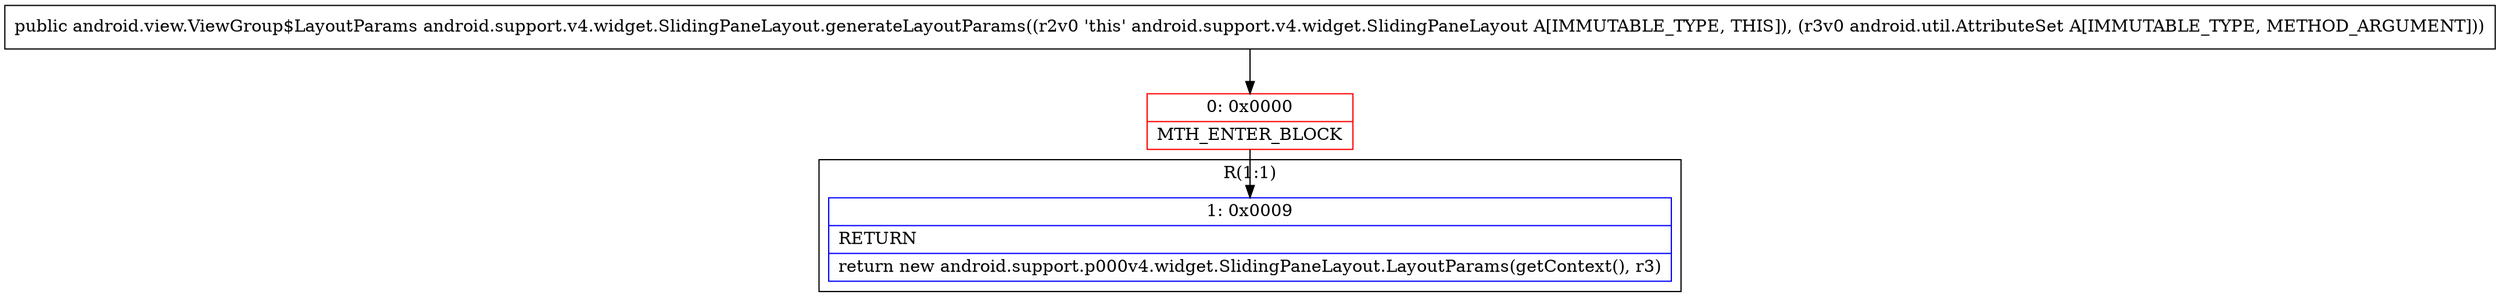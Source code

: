digraph "CFG forandroid.support.v4.widget.SlidingPaneLayout.generateLayoutParams(Landroid\/util\/AttributeSet;)Landroid\/view\/ViewGroup$LayoutParams;" {
subgraph cluster_Region_1545350466 {
label = "R(1:1)";
node [shape=record,color=blue];
Node_1 [shape=record,label="{1\:\ 0x0009|RETURN\l|return new android.support.p000v4.widget.SlidingPaneLayout.LayoutParams(getContext(), r3)\l}"];
}
Node_0 [shape=record,color=red,label="{0\:\ 0x0000|MTH_ENTER_BLOCK\l}"];
MethodNode[shape=record,label="{public android.view.ViewGroup$LayoutParams android.support.v4.widget.SlidingPaneLayout.generateLayoutParams((r2v0 'this' android.support.v4.widget.SlidingPaneLayout A[IMMUTABLE_TYPE, THIS]), (r3v0 android.util.AttributeSet A[IMMUTABLE_TYPE, METHOD_ARGUMENT])) }"];
MethodNode -> Node_0;
Node_0 -> Node_1;
}

